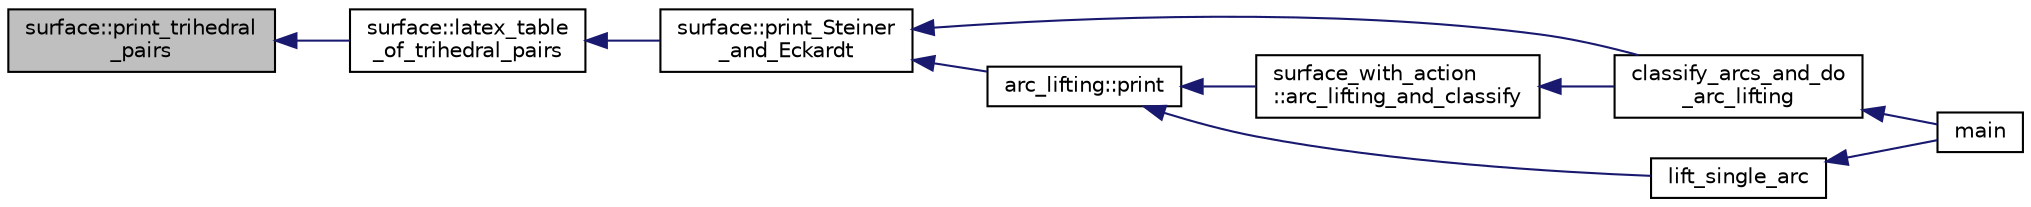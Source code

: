digraph "surface::print_trihedral_pairs"
{
  edge [fontname="Helvetica",fontsize="10",labelfontname="Helvetica",labelfontsize="10"];
  node [fontname="Helvetica",fontsize="10",shape=record];
  rankdir="LR";
  Node4886 [label="surface::print_trihedral\l_pairs",height=0.2,width=0.4,color="black", fillcolor="grey75", style="filled", fontcolor="black"];
  Node4886 -> Node4887 [dir="back",color="midnightblue",fontsize="10",style="solid",fontname="Helvetica"];
  Node4887 [label="surface::latex_table\l_of_trihedral_pairs",height=0.2,width=0.4,color="black", fillcolor="white", style="filled",URL="$d5/d88/classsurface.html#a4bf576800eeba169776d5c199a836cd4"];
  Node4887 -> Node4888 [dir="back",color="midnightblue",fontsize="10",style="solid",fontname="Helvetica"];
  Node4888 [label="surface::print_Steiner\l_and_Eckardt",height=0.2,width=0.4,color="black", fillcolor="white", style="filled",URL="$d5/d88/classsurface.html#ab67446d49aa095b11b6aac17091a846f"];
  Node4888 -> Node4889 [dir="back",color="midnightblue",fontsize="10",style="solid",fontname="Helvetica"];
  Node4889 [label="classify_arcs_and_do\l_arc_lifting",height=0.2,width=0.4,color="black", fillcolor="white", style="filled",URL="$d6/dc3/arc__lifting__main_8_c.html#afdd7be16f16b8c71e9a72fe5f6a0b59c"];
  Node4889 -> Node4890 [dir="back",color="midnightblue",fontsize="10",style="solid",fontname="Helvetica"];
  Node4890 [label="main",height=0.2,width=0.4,color="black", fillcolor="white", style="filled",URL="$d6/dc3/arc__lifting__main_8_c.html#a217dbf8b442f20279ea00b898af96f52"];
  Node4888 -> Node4891 [dir="back",color="midnightblue",fontsize="10",style="solid",fontname="Helvetica"];
  Node4891 [label="arc_lifting::print",height=0.2,width=0.4,color="black", fillcolor="white", style="filled",URL="$dc/db7/classarc__lifting.html#ae1609cb80720bc005f0fc3ea65150185"];
  Node4891 -> Node4892 [dir="back",color="midnightblue",fontsize="10",style="solid",fontname="Helvetica"];
  Node4892 [label="lift_single_arc",height=0.2,width=0.4,color="black", fillcolor="white", style="filled",URL="$d6/dc3/arc__lifting__main_8_c.html#a0bdc148f70112959722a40cf9758d54b"];
  Node4892 -> Node4890 [dir="back",color="midnightblue",fontsize="10",style="solid",fontname="Helvetica"];
  Node4891 -> Node4893 [dir="back",color="midnightblue",fontsize="10",style="solid",fontname="Helvetica"];
  Node4893 [label="surface_with_action\l::arc_lifting_and_classify",height=0.2,width=0.4,color="black", fillcolor="white", style="filled",URL="$d8/df9/classsurface__with__action.html#a62a3948f830c59e09ef94937650a07a4"];
  Node4893 -> Node4889 [dir="back",color="midnightblue",fontsize="10",style="solid",fontname="Helvetica"];
}
